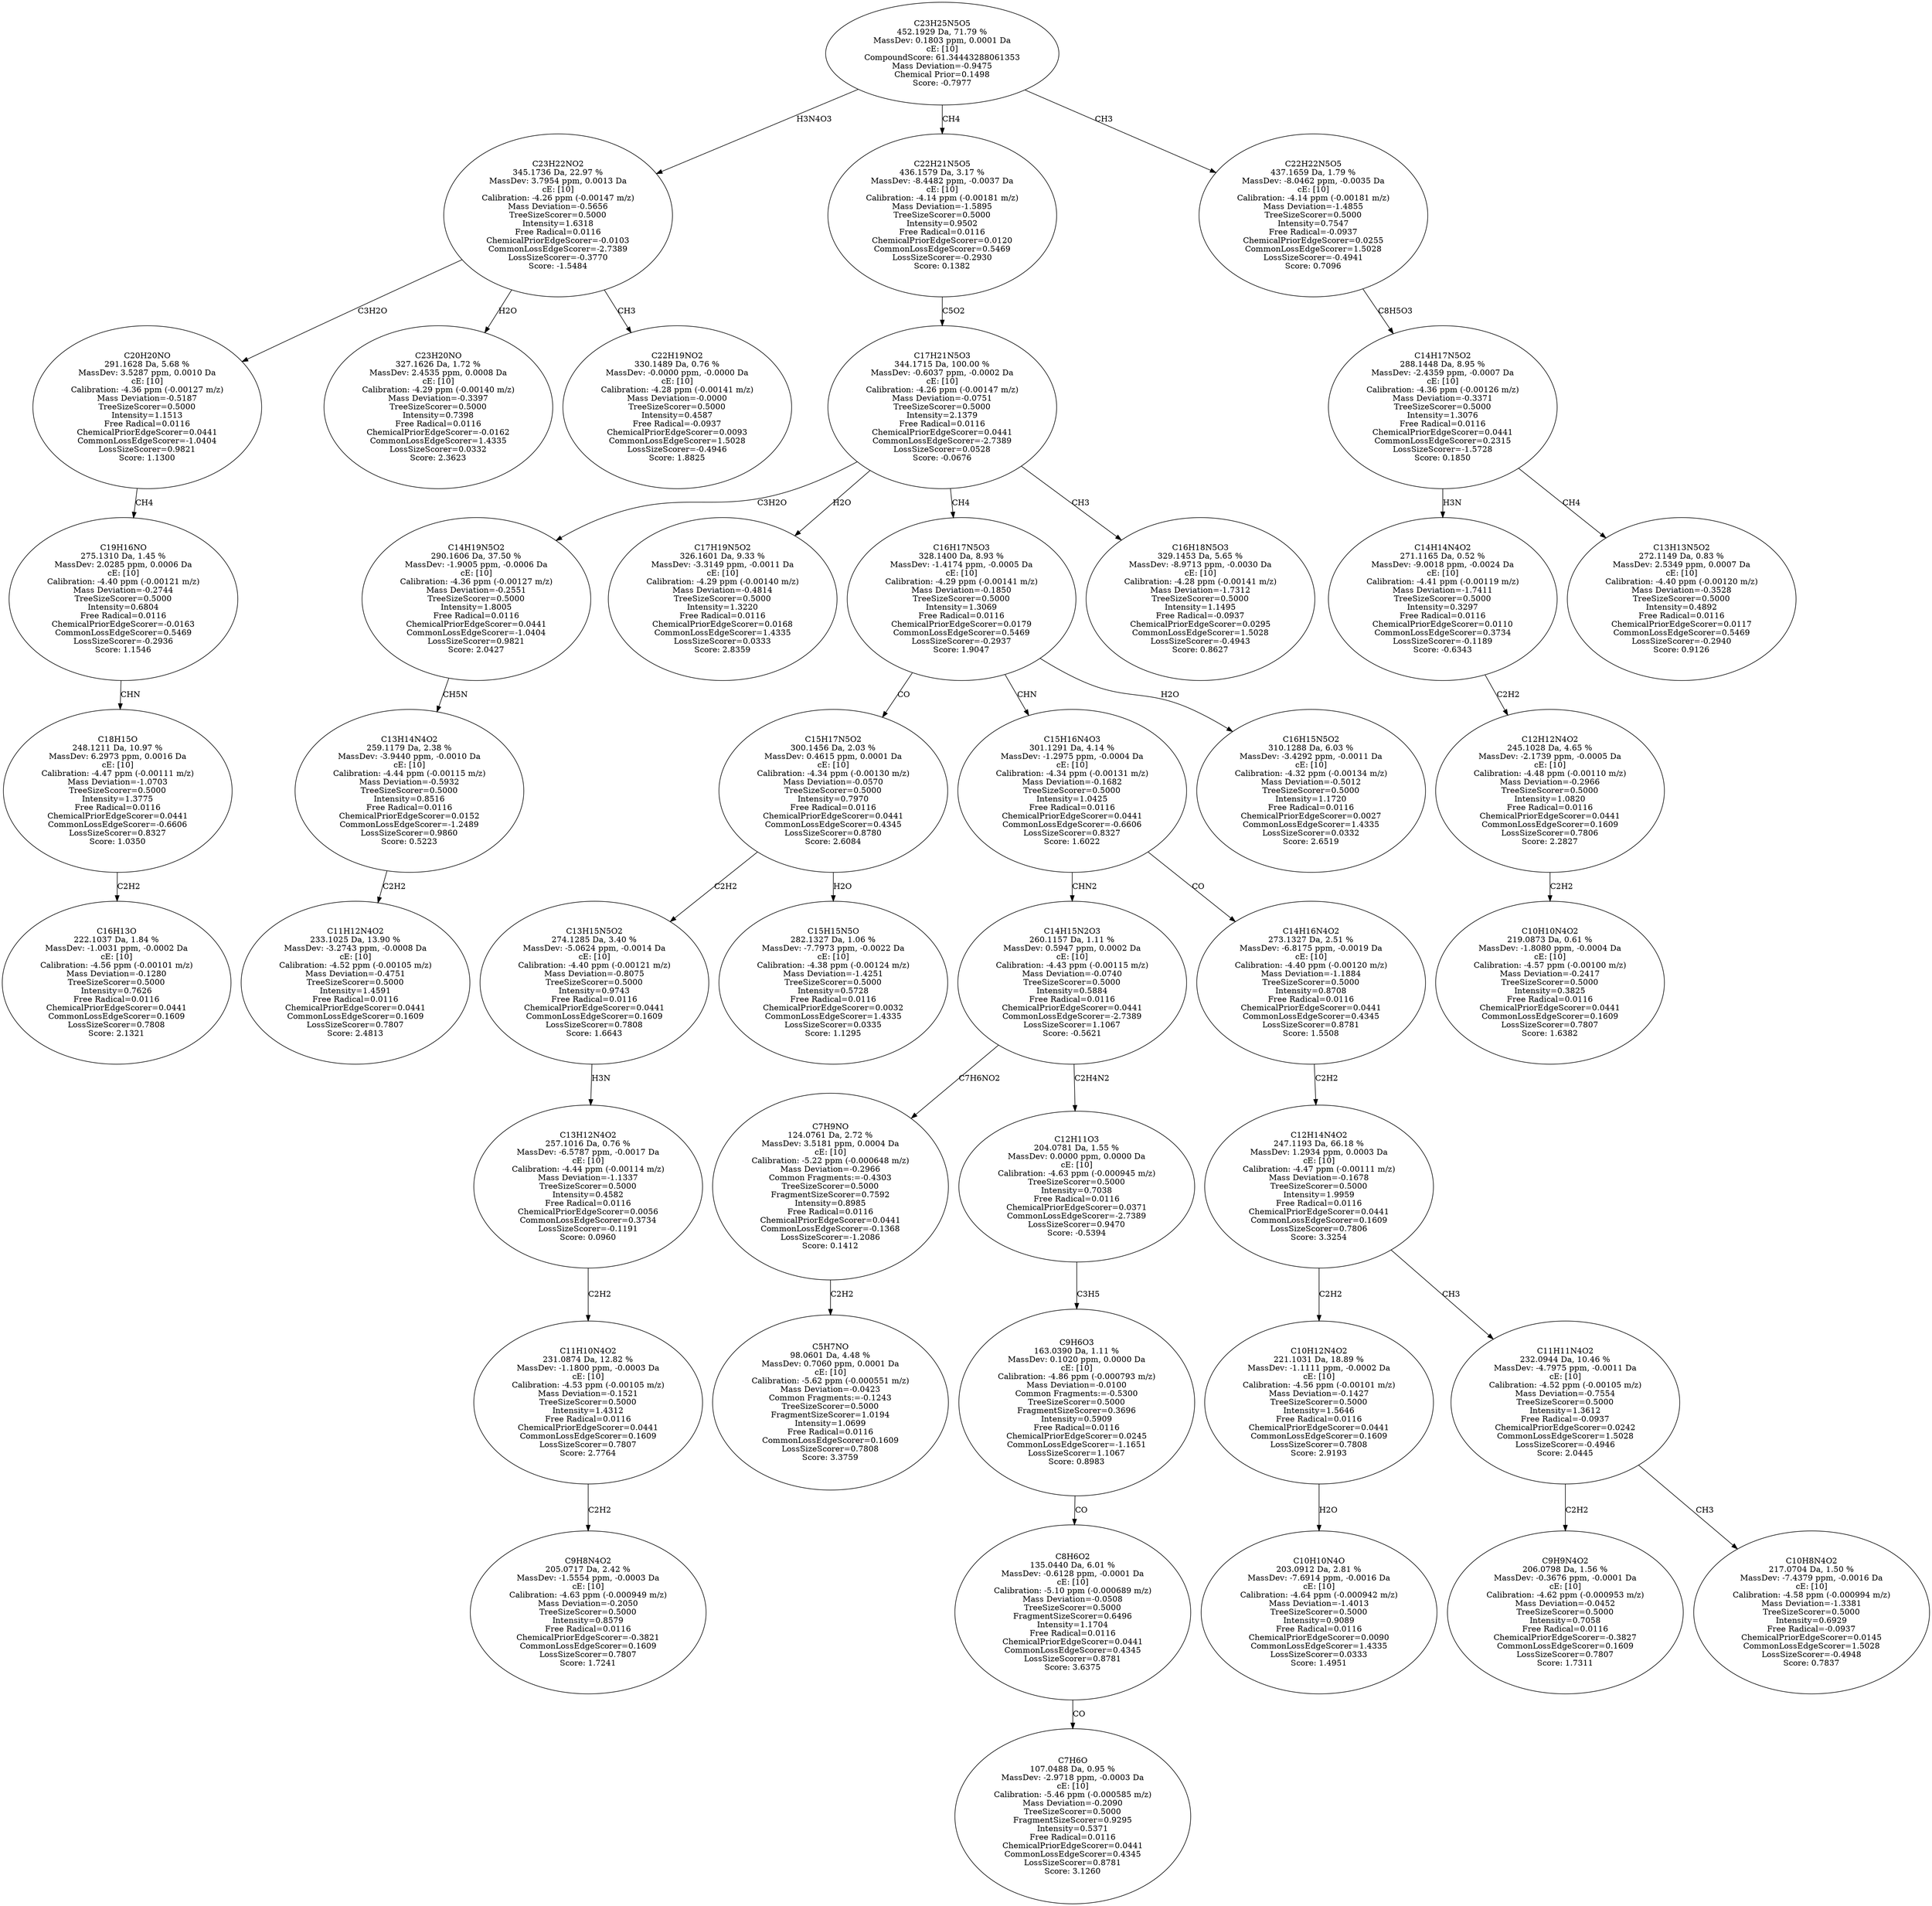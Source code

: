 strict digraph {
v1 [label="C16H13O\n222.1037 Da, 1.84 %\nMassDev: -1.0031 ppm, -0.0002 Da\ncE: [10]\nCalibration: -4.56 ppm (-0.00101 m/z)\nMass Deviation=-0.1280\nTreeSizeScorer=0.5000\nIntensity=0.7626\nFree Radical=0.0116\nChemicalPriorEdgeScorer=0.0441\nCommonLossEdgeScorer=0.1609\nLossSizeScorer=0.7808\nScore: 2.1321"];
v2 [label="C18H15O\n248.1211 Da, 10.97 %\nMassDev: 6.2973 ppm, 0.0016 Da\ncE: [10]\nCalibration: -4.47 ppm (-0.00111 m/z)\nMass Deviation=-1.0703\nTreeSizeScorer=0.5000\nIntensity=1.3775\nFree Radical=0.0116\nChemicalPriorEdgeScorer=0.0441\nCommonLossEdgeScorer=-0.6606\nLossSizeScorer=0.8327\nScore: 1.0350"];
v3 [label="C19H16NO\n275.1310 Da, 1.45 %\nMassDev: 2.0285 ppm, 0.0006 Da\ncE: [10]\nCalibration: -4.40 ppm (-0.00121 m/z)\nMass Deviation=-0.2744\nTreeSizeScorer=0.5000\nIntensity=0.6804\nFree Radical=0.0116\nChemicalPriorEdgeScorer=-0.0163\nCommonLossEdgeScorer=0.5469\nLossSizeScorer=-0.2936\nScore: 1.1546"];
v4 [label="C20H20NO\n291.1628 Da, 5.68 %\nMassDev: 3.5287 ppm, 0.0010 Da\ncE: [10]\nCalibration: -4.36 ppm (-0.00127 m/z)\nMass Deviation=-0.5187\nTreeSizeScorer=0.5000\nIntensity=1.1513\nFree Radical=0.0116\nChemicalPriorEdgeScorer=0.0441\nCommonLossEdgeScorer=-1.0404\nLossSizeScorer=0.9821\nScore: 1.1300"];
v5 [label="C23H20NO\n327.1626 Da, 1.72 %\nMassDev: 2.4535 ppm, 0.0008 Da\ncE: [10]\nCalibration: -4.29 ppm (-0.00140 m/z)\nMass Deviation=-0.3397\nTreeSizeScorer=0.5000\nIntensity=0.7398\nFree Radical=0.0116\nChemicalPriorEdgeScorer=-0.0162\nCommonLossEdgeScorer=1.4335\nLossSizeScorer=0.0332\nScore: 2.3623"];
v6 [label="C22H19NO2\n330.1489 Da, 0.76 %\nMassDev: -0.0000 ppm, -0.0000 Da\ncE: [10]\nCalibration: -4.28 ppm (-0.00141 m/z)\nMass Deviation=-0.0000\nTreeSizeScorer=0.5000\nIntensity=0.4587\nFree Radical=-0.0937\nChemicalPriorEdgeScorer=0.0093\nCommonLossEdgeScorer=1.5028\nLossSizeScorer=-0.4946\nScore: 1.8825"];
v7 [label="C23H22NO2\n345.1736 Da, 22.97 %\nMassDev: 3.7954 ppm, 0.0013 Da\ncE: [10]\nCalibration: -4.26 ppm (-0.00147 m/z)\nMass Deviation=-0.5656\nTreeSizeScorer=0.5000\nIntensity=1.6318\nFree Radical=0.0116\nChemicalPriorEdgeScorer=-0.0103\nCommonLossEdgeScorer=-2.7389\nLossSizeScorer=-0.3770\nScore: -1.5484"];
v8 [label="C11H12N4O2\n233.1025 Da, 13.90 %\nMassDev: -3.2743 ppm, -0.0008 Da\ncE: [10]\nCalibration: -4.52 ppm (-0.00105 m/z)\nMass Deviation=-0.4751\nTreeSizeScorer=0.5000\nIntensity=1.4591\nFree Radical=0.0116\nChemicalPriorEdgeScorer=0.0441\nCommonLossEdgeScorer=0.1609\nLossSizeScorer=0.7807\nScore: 2.4813"];
v9 [label="C13H14N4O2\n259.1179 Da, 2.38 %\nMassDev: -3.9440 ppm, -0.0010 Da\ncE: [10]\nCalibration: -4.44 ppm (-0.00115 m/z)\nMass Deviation=-0.5932\nTreeSizeScorer=0.5000\nIntensity=0.8516\nFree Radical=0.0116\nChemicalPriorEdgeScorer=0.0152\nCommonLossEdgeScorer=-1.2489\nLossSizeScorer=0.9860\nScore: 0.5223"];
v10 [label="C14H19N5O2\n290.1606 Da, 37.50 %\nMassDev: -1.9005 ppm, -0.0006 Da\ncE: [10]\nCalibration: -4.36 ppm (-0.00127 m/z)\nMass Deviation=-0.2551\nTreeSizeScorer=0.5000\nIntensity=1.8005\nFree Radical=0.0116\nChemicalPriorEdgeScorer=0.0441\nCommonLossEdgeScorer=-1.0404\nLossSizeScorer=0.9821\nScore: 2.0427"];
v11 [label="C17H19N5O2\n326.1601 Da, 9.33 %\nMassDev: -3.3149 ppm, -0.0011 Da\ncE: [10]\nCalibration: -4.29 ppm (-0.00140 m/z)\nMass Deviation=-0.4814\nTreeSizeScorer=0.5000\nIntensity=1.3220\nFree Radical=0.0116\nChemicalPriorEdgeScorer=0.0168\nCommonLossEdgeScorer=1.4335\nLossSizeScorer=0.0333\nScore: 2.8359"];
v12 [label="C9H8N4O2\n205.0717 Da, 2.42 %\nMassDev: -1.5554 ppm, -0.0003 Da\ncE: [10]\nCalibration: -4.63 ppm (-0.000949 m/z)\nMass Deviation=-0.2050\nTreeSizeScorer=0.5000\nIntensity=0.8579\nFree Radical=0.0116\nChemicalPriorEdgeScorer=-0.3821\nCommonLossEdgeScorer=0.1609\nLossSizeScorer=0.7807\nScore: 1.7241"];
v13 [label="C11H10N4O2\n231.0874 Da, 12.82 %\nMassDev: -1.1800 ppm, -0.0003 Da\ncE: [10]\nCalibration: -4.53 ppm (-0.00105 m/z)\nMass Deviation=-0.1521\nTreeSizeScorer=0.5000\nIntensity=1.4312\nFree Radical=0.0116\nChemicalPriorEdgeScorer=0.0441\nCommonLossEdgeScorer=0.1609\nLossSizeScorer=0.7807\nScore: 2.7764"];
v14 [label="C13H12N4O2\n257.1016 Da, 0.76 %\nMassDev: -6.5787 ppm, -0.0017 Da\ncE: [10]\nCalibration: -4.44 ppm (-0.00114 m/z)\nMass Deviation=-1.1337\nTreeSizeScorer=0.5000\nIntensity=0.4582\nFree Radical=0.0116\nChemicalPriorEdgeScorer=0.0056\nCommonLossEdgeScorer=0.3734\nLossSizeScorer=-0.1191\nScore: 0.0960"];
v15 [label="C13H15N5O2\n274.1285 Da, 3.40 %\nMassDev: -5.0624 ppm, -0.0014 Da\ncE: [10]\nCalibration: -4.40 ppm (-0.00121 m/z)\nMass Deviation=-0.8075\nTreeSizeScorer=0.5000\nIntensity=0.9743\nFree Radical=0.0116\nChemicalPriorEdgeScorer=0.0441\nCommonLossEdgeScorer=0.1609\nLossSizeScorer=0.7808\nScore: 1.6643"];
v16 [label="C15H15N5O\n282.1327 Da, 1.06 %\nMassDev: -7.7973 ppm, -0.0022 Da\ncE: [10]\nCalibration: -4.38 ppm (-0.00124 m/z)\nMass Deviation=-1.4251\nTreeSizeScorer=0.5000\nIntensity=0.5728\nFree Radical=0.0116\nChemicalPriorEdgeScorer=0.0032\nCommonLossEdgeScorer=1.4335\nLossSizeScorer=0.0335\nScore: 1.1295"];
v17 [label="C15H17N5O2\n300.1456 Da, 2.03 %\nMassDev: 0.4615 ppm, 0.0001 Da\ncE: [10]\nCalibration: -4.34 ppm (-0.00130 m/z)\nMass Deviation=-0.0570\nTreeSizeScorer=0.5000\nIntensity=0.7970\nFree Radical=0.0116\nChemicalPriorEdgeScorer=0.0441\nCommonLossEdgeScorer=0.4345\nLossSizeScorer=0.8780\nScore: 2.6084"];
v18 [label="C5H7NO\n98.0601 Da, 4.48 %\nMassDev: 0.7060 ppm, 0.0001 Da\ncE: [10]\nCalibration: -5.62 ppm (-0.000551 m/z)\nMass Deviation=-0.0423\nCommon Fragments:=-0.1243\nTreeSizeScorer=0.5000\nFragmentSizeScorer=1.0194\nIntensity=1.0699\nFree Radical=0.0116\nCommonLossEdgeScorer=0.1609\nLossSizeScorer=0.7808\nScore: 3.3759"];
v19 [label="C7H9NO\n124.0761 Da, 2.72 %\nMassDev: 3.5181 ppm, 0.0004 Da\ncE: [10]\nCalibration: -5.22 ppm (-0.000648 m/z)\nMass Deviation=-0.2966\nCommon Fragments:=-0.4303\nTreeSizeScorer=0.5000\nFragmentSizeScorer=0.7592\nIntensity=0.8985\nFree Radical=0.0116\nChemicalPriorEdgeScorer=0.0441\nCommonLossEdgeScorer=-0.1368\nLossSizeScorer=-1.2086\nScore: 0.1412"];
v20 [label="C7H6O\n107.0488 Da, 0.95 %\nMassDev: -2.9718 ppm, -0.0003 Da\ncE: [10]\nCalibration: -5.46 ppm (-0.000585 m/z)\nMass Deviation=-0.2090\nTreeSizeScorer=0.5000\nFragmentSizeScorer=0.9295\nIntensity=0.5371\nFree Radical=0.0116\nChemicalPriorEdgeScorer=0.0441\nCommonLossEdgeScorer=0.4345\nLossSizeScorer=0.8781\nScore: 3.1260"];
v21 [label="C8H6O2\n135.0440 Da, 6.01 %\nMassDev: -0.6128 ppm, -0.0001 Da\ncE: [10]\nCalibration: -5.10 ppm (-0.000689 m/z)\nMass Deviation=-0.0508\nTreeSizeScorer=0.5000\nFragmentSizeScorer=0.6496\nIntensity=1.1704\nFree Radical=0.0116\nChemicalPriorEdgeScorer=0.0441\nCommonLossEdgeScorer=0.4345\nLossSizeScorer=0.8781\nScore: 3.6375"];
v22 [label="C9H6O3\n163.0390 Da, 1.11 %\nMassDev: 0.1020 ppm, 0.0000 Da\ncE: [10]\nCalibration: -4.86 ppm (-0.000793 m/z)\nMass Deviation=-0.0100\nCommon Fragments:=-0.5300\nTreeSizeScorer=0.5000\nFragmentSizeScorer=0.3696\nIntensity=0.5909\nFree Radical=0.0116\nChemicalPriorEdgeScorer=0.0245\nCommonLossEdgeScorer=-1.1651\nLossSizeScorer=1.1067\nScore: 0.8983"];
v23 [label="C12H11O3\n204.0781 Da, 1.55 %\nMassDev: 0.0000 ppm, 0.0000 Da\ncE: [10]\nCalibration: -4.63 ppm (-0.000945 m/z)\nTreeSizeScorer=0.5000\nIntensity=0.7038\nFree Radical=0.0116\nChemicalPriorEdgeScorer=0.0371\nCommonLossEdgeScorer=-2.7389\nLossSizeScorer=0.9470\nScore: -0.5394"];
v24 [label="C14H15N2O3\n260.1157 Da, 1.11 %\nMassDev: 0.5947 ppm, 0.0002 Da\ncE: [10]\nCalibration: -4.43 ppm (-0.00115 m/z)\nMass Deviation=-0.0740\nTreeSizeScorer=0.5000\nIntensity=0.5884\nFree Radical=0.0116\nChemicalPriorEdgeScorer=0.0441\nCommonLossEdgeScorer=-2.7389\nLossSizeScorer=1.1067\nScore: -0.5621"];
v25 [label="C10H10N4O\n203.0912 Da, 2.81 %\nMassDev: -7.6914 ppm, -0.0016 Da\ncE: [10]\nCalibration: -4.64 ppm (-0.000942 m/z)\nMass Deviation=-1.4013\nTreeSizeScorer=0.5000\nIntensity=0.9089\nFree Radical=0.0116\nChemicalPriorEdgeScorer=0.0090\nCommonLossEdgeScorer=1.4335\nLossSizeScorer=0.0333\nScore: 1.4951"];
v26 [label="C10H12N4O2\n221.1031 Da, 18.89 %\nMassDev: -1.1111 ppm, -0.0002 Da\ncE: [10]\nCalibration: -4.56 ppm (-0.00101 m/z)\nMass Deviation=-0.1427\nTreeSizeScorer=0.5000\nIntensity=1.5646\nFree Radical=0.0116\nChemicalPriorEdgeScorer=0.0441\nCommonLossEdgeScorer=0.1609\nLossSizeScorer=0.7808\nScore: 2.9193"];
v27 [label="C9H9N4O2\n206.0798 Da, 1.56 %\nMassDev: -0.3676 ppm, -0.0001 Da\ncE: [10]\nCalibration: -4.62 ppm (-0.000953 m/z)\nMass Deviation=-0.0452\nTreeSizeScorer=0.5000\nIntensity=0.7058\nFree Radical=0.0116\nChemicalPriorEdgeScorer=-0.3827\nCommonLossEdgeScorer=0.1609\nLossSizeScorer=0.7807\nScore: 1.7311"];
v28 [label="C10H8N4O2\n217.0704 Da, 1.50 %\nMassDev: -7.4379 ppm, -0.0016 Da\ncE: [10]\nCalibration: -4.58 ppm (-0.000994 m/z)\nMass Deviation=-1.3381\nTreeSizeScorer=0.5000\nIntensity=0.6929\nFree Radical=-0.0937\nChemicalPriorEdgeScorer=0.0145\nCommonLossEdgeScorer=1.5028\nLossSizeScorer=-0.4948\nScore: 0.7837"];
v29 [label="C11H11N4O2\n232.0944 Da, 10.46 %\nMassDev: -4.7975 ppm, -0.0011 Da\ncE: [10]\nCalibration: -4.52 ppm (-0.00105 m/z)\nMass Deviation=-0.7554\nTreeSizeScorer=0.5000\nIntensity=1.3612\nFree Radical=-0.0937\nChemicalPriorEdgeScorer=0.0242\nCommonLossEdgeScorer=1.5028\nLossSizeScorer=-0.4946\nScore: 2.0445"];
v30 [label="C12H14N4O2\n247.1193 Da, 66.18 %\nMassDev: 1.2934 ppm, 0.0003 Da\ncE: [10]\nCalibration: -4.47 ppm (-0.00111 m/z)\nMass Deviation=-0.1678\nTreeSizeScorer=0.5000\nIntensity=1.9959\nFree Radical=0.0116\nChemicalPriorEdgeScorer=0.0441\nCommonLossEdgeScorer=0.1609\nLossSizeScorer=0.7806\nScore: 3.3254"];
v31 [label="C14H16N4O2\n273.1327 Da, 2.51 %\nMassDev: -6.8175 ppm, -0.0019 Da\ncE: [10]\nCalibration: -4.40 ppm (-0.00120 m/z)\nMass Deviation=-1.1884\nTreeSizeScorer=0.5000\nIntensity=0.8708\nFree Radical=0.0116\nChemicalPriorEdgeScorer=0.0441\nCommonLossEdgeScorer=0.4345\nLossSizeScorer=0.8781\nScore: 1.5508"];
v32 [label="C15H16N4O3\n301.1291 Da, 4.14 %\nMassDev: -1.2975 ppm, -0.0004 Da\ncE: [10]\nCalibration: -4.34 ppm (-0.00131 m/z)\nMass Deviation=-0.1682\nTreeSizeScorer=0.5000\nIntensity=1.0425\nFree Radical=0.0116\nChemicalPriorEdgeScorer=0.0441\nCommonLossEdgeScorer=-0.6606\nLossSizeScorer=0.8327\nScore: 1.6022"];
v33 [label="C16H15N5O2\n310.1288 Da, 6.03 %\nMassDev: -3.4292 ppm, -0.0011 Da\ncE: [10]\nCalibration: -4.32 ppm (-0.00134 m/z)\nMass Deviation=-0.5012\nTreeSizeScorer=0.5000\nIntensity=1.1720\nFree Radical=0.0116\nChemicalPriorEdgeScorer=0.0027\nCommonLossEdgeScorer=1.4335\nLossSizeScorer=0.0332\nScore: 2.6519"];
v34 [label="C16H17N5O3\n328.1400 Da, 8.93 %\nMassDev: -1.4174 ppm, -0.0005 Da\ncE: [10]\nCalibration: -4.29 ppm (-0.00141 m/z)\nMass Deviation=-0.1850\nTreeSizeScorer=0.5000\nIntensity=1.3069\nFree Radical=0.0116\nChemicalPriorEdgeScorer=0.0179\nCommonLossEdgeScorer=0.5469\nLossSizeScorer=-0.2937\nScore: 1.9047"];
v35 [label="C16H18N5O3\n329.1453 Da, 5.65 %\nMassDev: -8.9713 ppm, -0.0030 Da\ncE: [10]\nCalibration: -4.28 ppm (-0.00141 m/z)\nMass Deviation=-1.7312\nTreeSizeScorer=0.5000\nIntensity=1.1495\nFree Radical=-0.0937\nChemicalPriorEdgeScorer=0.0295\nCommonLossEdgeScorer=1.5028\nLossSizeScorer=-0.4943\nScore: 0.8627"];
v36 [label="C17H21N5O3\n344.1715 Da, 100.00 %\nMassDev: -0.6037 ppm, -0.0002 Da\ncE: [10]\nCalibration: -4.26 ppm (-0.00147 m/z)\nMass Deviation=-0.0751\nTreeSizeScorer=0.5000\nIntensity=2.1379\nFree Radical=0.0116\nChemicalPriorEdgeScorer=0.0441\nCommonLossEdgeScorer=-2.7389\nLossSizeScorer=0.0528\nScore: -0.0676"];
v37 [label="C22H21N5O5\n436.1579 Da, 3.17 %\nMassDev: -8.4482 ppm, -0.0037 Da\ncE: [10]\nCalibration: -4.14 ppm (-0.00181 m/z)\nMass Deviation=-1.5895\nTreeSizeScorer=0.5000\nIntensity=0.9502\nFree Radical=0.0116\nChemicalPriorEdgeScorer=0.0120\nCommonLossEdgeScorer=0.5469\nLossSizeScorer=-0.2930\nScore: 0.1382"];
v38 [label="C10H10N4O2\n219.0873 Da, 0.61 %\nMassDev: -1.8080 ppm, -0.0004 Da\ncE: [10]\nCalibration: -4.57 ppm (-0.00100 m/z)\nMass Deviation=-0.2417\nTreeSizeScorer=0.5000\nIntensity=0.3825\nFree Radical=0.0116\nChemicalPriorEdgeScorer=0.0441\nCommonLossEdgeScorer=0.1609\nLossSizeScorer=0.7807\nScore: 1.6382"];
v39 [label="C12H12N4O2\n245.1028 Da, 4.65 %\nMassDev: -2.1739 ppm, -0.0005 Da\ncE: [10]\nCalibration: -4.48 ppm (-0.00110 m/z)\nMass Deviation=-0.2966\nTreeSizeScorer=0.5000\nIntensity=1.0820\nFree Radical=0.0116\nChemicalPriorEdgeScorer=0.0441\nCommonLossEdgeScorer=0.1609\nLossSizeScorer=0.7806\nScore: 2.2827"];
v40 [label="C14H14N4O2\n271.1165 Da, 0.52 %\nMassDev: -9.0018 ppm, -0.0024 Da\ncE: [10]\nCalibration: -4.41 ppm (-0.00119 m/z)\nMass Deviation=-1.7411\nTreeSizeScorer=0.5000\nIntensity=0.3297\nFree Radical=0.0116\nChemicalPriorEdgeScorer=0.0110\nCommonLossEdgeScorer=0.3734\nLossSizeScorer=-0.1189\nScore: -0.6343"];
v41 [label="C13H13N5O2\n272.1149 Da, 0.83 %\nMassDev: 2.5349 ppm, 0.0007 Da\ncE: [10]\nCalibration: -4.40 ppm (-0.00120 m/z)\nMass Deviation=-0.3528\nTreeSizeScorer=0.5000\nIntensity=0.4892\nFree Radical=0.0116\nChemicalPriorEdgeScorer=0.0117\nCommonLossEdgeScorer=0.5469\nLossSizeScorer=-0.2940\nScore: 0.9126"];
v42 [label="C14H17N5O2\n288.1448 Da, 8.95 %\nMassDev: -2.4359 ppm, -0.0007 Da\ncE: [10]\nCalibration: -4.36 ppm (-0.00126 m/z)\nMass Deviation=-0.3371\nTreeSizeScorer=0.5000\nIntensity=1.3076\nFree Radical=0.0116\nChemicalPriorEdgeScorer=0.0441\nCommonLossEdgeScorer=0.2315\nLossSizeScorer=-1.5728\nScore: 0.1850"];
v43 [label="C22H22N5O5\n437.1659 Da, 1.79 %\nMassDev: -8.0462 ppm, -0.0035 Da\ncE: [10]\nCalibration: -4.14 ppm (-0.00181 m/z)\nMass Deviation=-1.4855\nTreeSizeScorer=0.5000\nIntensity=0.7547\nFree Radical=-0.0937\nChemicalPriorEdgeScorer=0.0255\nCommonLossEdgeScorer=1.5028\nLossSizeScorer=-0.4941\nScore: 0.7096"];
v44 [label="C23H25N5O5\n452.1929 Da, 71.79 %\nMassDev: 0.1803 ppm, 0.0001 Da\ncE: [10]\nCompoundScore: 61.34443288061353\nMass Deviation=-0.9475\nChemical Prior=0.1498\nScore: -0.7977"];
v2 -> v1 [label="C2H2"];
v3 -> v2 [label="CHN"];
v4 -> v3 [label="CH4"];
v7 -> v4 [label="C3H2O"];
v7 -> v5 [label="H2O"];
v7 -> v6 [label="CH3"];
v44 -> v7 [label="H3N4O3"];
v9 -> v8 [label="C2H2"];
v10 -> v9 [label="CH5N"];
v36 -> v10 [label="C3H2O"];
v36 -> v11 [label="H2O"];
v13 -> v12 [label="C2H2"];
v14 -> v13 [label="C2H2"];
v15 -> v14 [label="H3N"];
v17 -> v15 [label="C2H2"];
v17 -> v16 [label="H2O"];
v34 -> v17 [label="CO"];
v19 -> v18 [label="C2H2"];
v24 -> v19 [label="C7H6NO2"];
v21 -> v20 [label="CO"];
v22 -> v21 [label="CO"];
v23 -> v22 [label="C3H5"];
v24 -> v23 [label="C2H4N2"];
v32 -> v24 [label="CHN2"];
v26 -> v25 [label="H2O"];
v30 -> v26 [label="C2H2"];
v29 -> v27 [label="C2H2"];
v29 -> v28 [label="CH3"];
v30 -> v29 [label="CH3"];
v31 -> v30 [label="C2H2"];
v32 -> v31 [label="CO"];
v34 -> v32 [label="CHN"];
v34 -> v33 [label="H2O"];
v36 -> v34 [label="CH4"];
v36 -> v35 [label="CH3"];
v37 -> v36 [label="C5O2"];
v44 -> v37 [label="CH4"];
v39 -> v38 [label="C2H2"];
v40 -> v39 [label="C2H2"];
v42 -> v40 [label="H3N"];
v42 -> v41 [label="CH4"];
v43 -> v42 [label="C8H5O3"];
v44 -> v43 [label="CH3"];
}